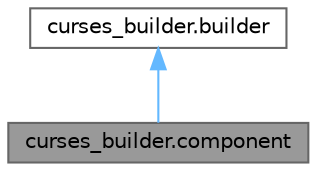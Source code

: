 digraph "curses_builder.component"
{
 // LATEX_PDF_SIZE
  bgcolor="transparent";
  edge [fontname=Helvetica,fontsize=10,labelfontname=Helvetica,labelfontsize=10];
  node [fontname=Helvetica,fontsize=10,shape=box,height=0.2,width=0.4];
  Node1 [label="curses_builder.component",height=0.2,width=0.4,color="gray40", fillcolor="grey60", style="filled", fontcolor="black",tooltip=" "];
  Node2 -> Node1 [dir="back",color="steelblue1",style="solid"];
  Node2 [label="curses_builder.builder",height=0.2,width=0.4,color="gray40", fillcolor="white", style="filled",URL="$df/dc0/classcurses__builder_1_1builder.html",tooltip=" "];
}
